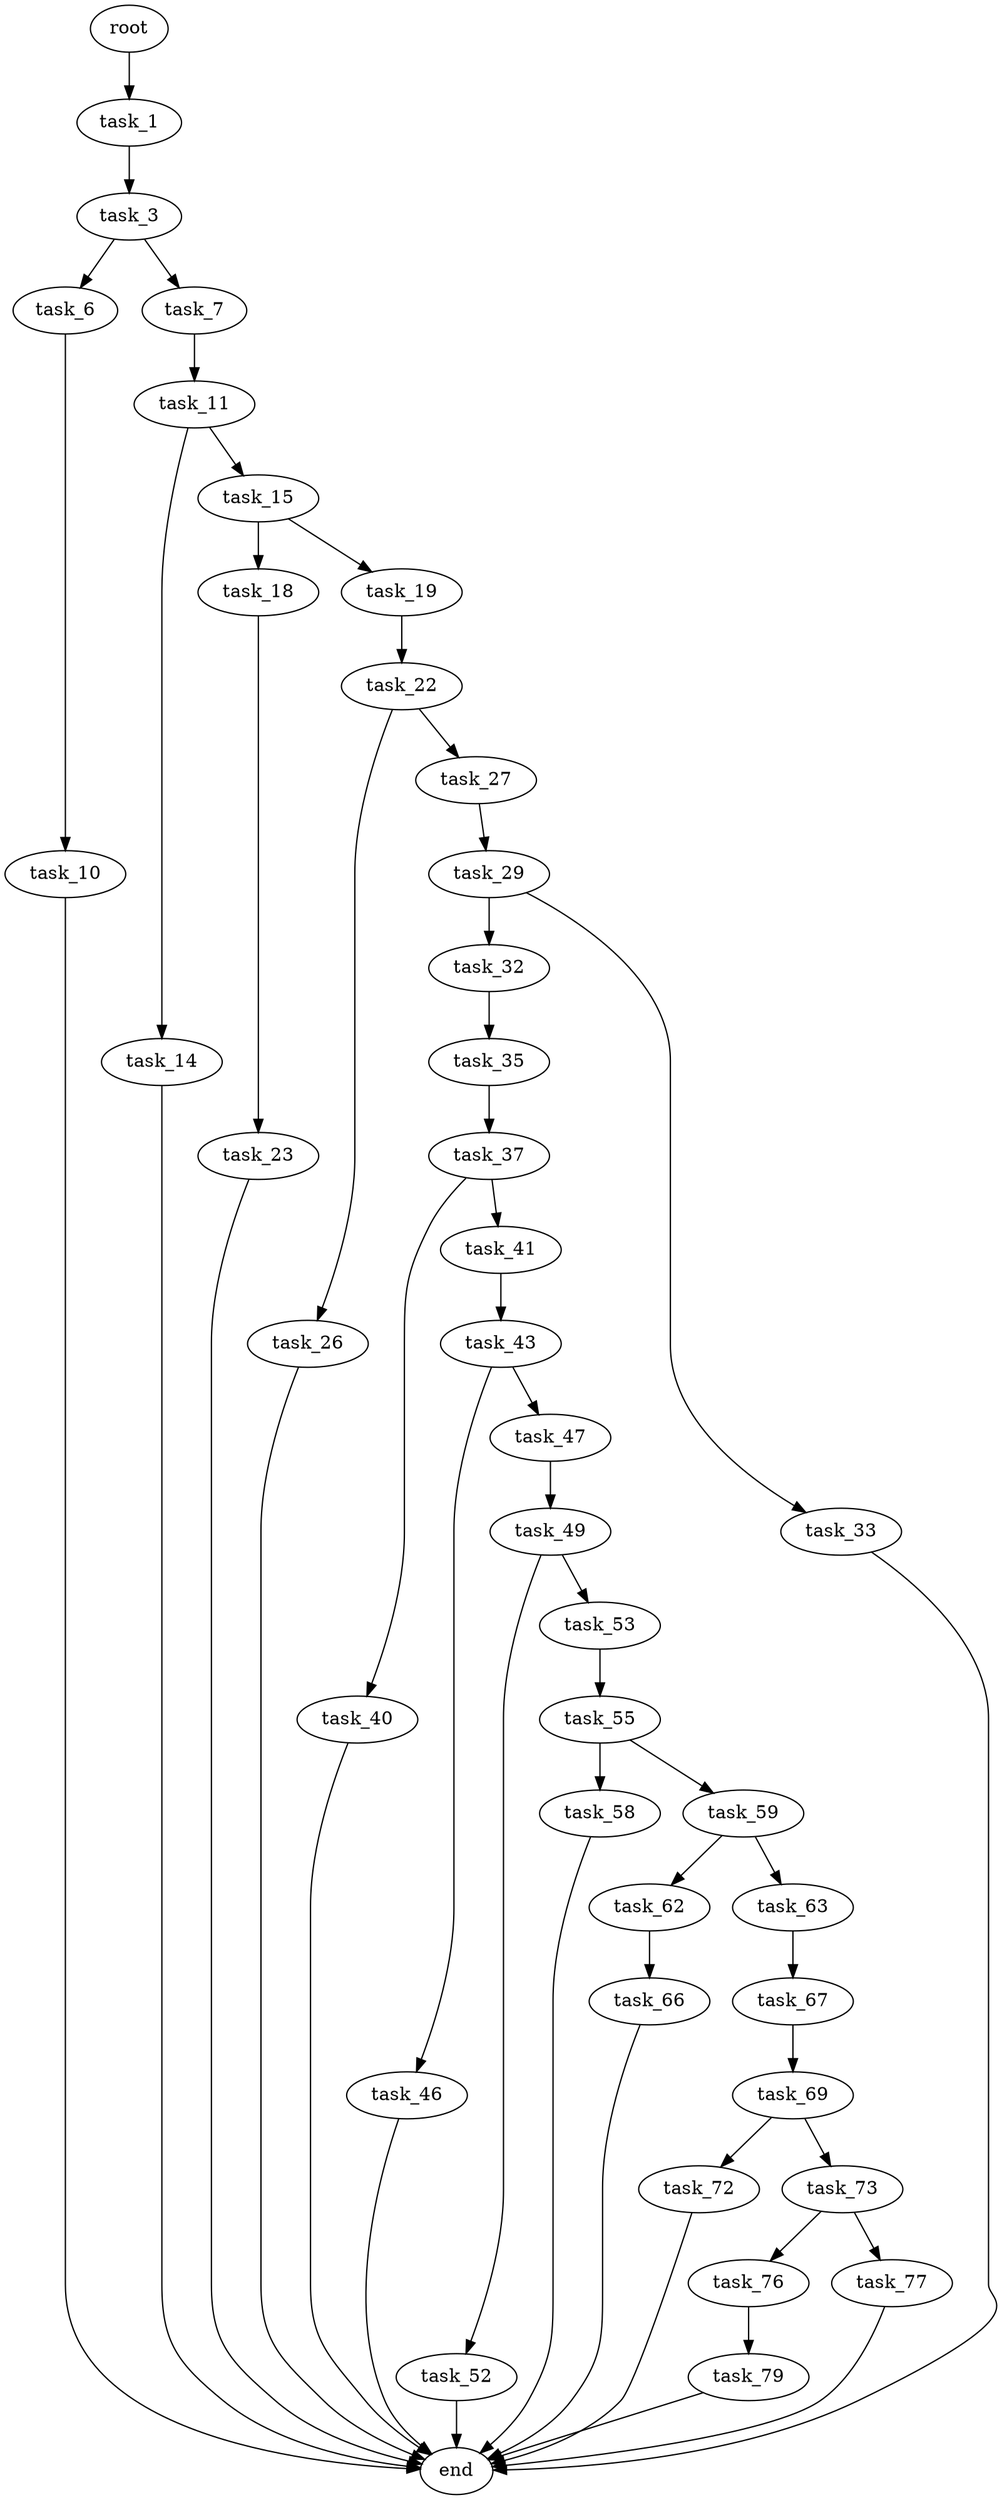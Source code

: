 digraph G {
  root [size="0.000000"];
  task_1 [size="41782612338.000000"];
  task_3 [size="782757789696.000000"];
  task_6 [size="11031446524.000000"];
  task_7 [size="1073741824000.000000"];
  task_10 [size="134217728000.000000"];
  task_11 [size="185571320613.000000"];
  end [size="0.000000"];
  task_14 [size="8589934592.000000"];
  task_15 [size="33188988444.000000"];
  task_18 [size="23809222924.000000"];
  task_19 [size="27961689444.000000"];
  task_23 [size="134217728000.000000"];
  task_22 [size="78519701453.000000"];
  task_26 [size="2005667074.000000"];
  task_27 [size="6273173033.000000"];
  task_29 [size="782757789696.000000"];
  task_32 [size="8589934592.000000"];
  task_33 [size="473780792955.000000"];
  task_35 [size="39574690509.000000"];
  task_37 [size="28991029248.000000"];
  task_40 [size="11051453583.000000"];
  task_41 [size="368293445632.000000"];
  task_43 [size="670341284830.000000"];
  task_46 [size="450297628439.000000"];
  task_47 [size="28991029248.000000"];
  task_49 [size="3012016237.000000"];
  task_52 [size="586375040381.000000"];
  task_53 [size="8589934592.000000"];
  task_55 [size="319474991563.000000"];
  task_58 [size="2798246613.000000"];
  task_59 [size="14386653676.000000"];
  task_62 [size="1094613547142.000000"];
  task_63 [size="28403068078.000000"];
  task_66 [size="138730187326.000000"];
  task_67 [size="28991029248.000000"];
  task_69 [size="4453904480.000000"];
  task_72 [size="56811356052.000000"];
  task_73 [size="8737580727.000000"];
  task_76 [size="28991029248.000000"];
  task_77 [size="231928233984.000000"];
  task_79 [size="50343255338.000000"];

  root -> task_1 [size="1.000000"];
  task_1 -> task_3 [size="838860800.000000"];
  task_3 -> task_6 [size="679477248.000000"];
  task_3 -> task_7 [size="679477248.000000"];
  task_6 -> task_10 [size="301989888.000000"];
  task_7 -> task_11 [size="838860800.000000"];
  task_10 -> end [size="1.000000"];
  task_11 -> task_14 [size="679477248.000000"];
  task_11 -> task_15 [size="679477248.000000"];
  task_14 -> end [size="1.000000"];
  task_15 -> task_18 [size="838860800.000000"];
  task_15 -> task_19 [size="838860800.000000"];
  task_18 -> task_23 [size="536870912.000000"];
  task_19 -> task_22 [size="134217728.000000"];
  task_23 -> end [size="1.000000"];
  task_22 -> task_26 [size="209715200.000000"];
  task_22 -> task_27 [size="209715200.000000"];
  task_26 -> end [size="1.000000"];
  task_27 -> task_29 [size="134217728.000000"];
  task_29 -> task_32 [size="679477248.000000"];
  task_29 -> task_33 [size="679477248.000000"];
  task_32 -> task_35 [size="33554432.000000"];
  task_33 -> end [size="1.000000"];
  task_35 -> task_37 [size="679477248.000000"];
  task_37 -> task_40 [size="75497472.000000"];
  task_37 -> task_41 [size="75497472.000000"];
  task_40 -> end [size="1.000000"];
  task_41 -> task_43 [size="411041792.000000"];
  task_43 -> task_46 [size="411041792.000000"];
  task_43 -> task_47 [size="411041792.000000"];
  task_46 -> end [size="1.000000"];
  task_47 -> task_49 [size="75497472.000000"];
  task_49 -> task_52 [size="209715200.000000"];
  task_49 -> task_53 [size="209715200.000000"];
  task_52 -> end [size="1.000000"];
  task_53 -> task_55 [size="33554432.000000"];
  task_55 -> task_58 [size="209715200.000000"];
  task_55 -> task_59 [size="209715200.000000"];
  task_58 -> end [size="1.000000"];
  task_59 -> task_62 [size="301989888.000000"];
  task_59 -> task_63 [size="301989888.000000"];
  task_62 -> task_66 [size="679477248.000000"];
  task_63 -> task_67 [size="838860800.000000"];
  task_66 -> end [size="1.000000"];
  task_67 -> task_69 [size="75497472.000000"];
  task_69 -> task_72 [size="536870912.000000"];
  task_69 -> task_73 [size="536870912.000000"];
  task_72 -> end [size="1.000000"];
  task_73 -> task_76 [size="209715200.000000"];
  task_73 -> task_77 [size="209715200.000000"];
  task_76 -> task_79 [size="75497472.000000"];
  task_77 -> end [size="1.000000"];
  task_79 -> end [size="1.000000"];
}
